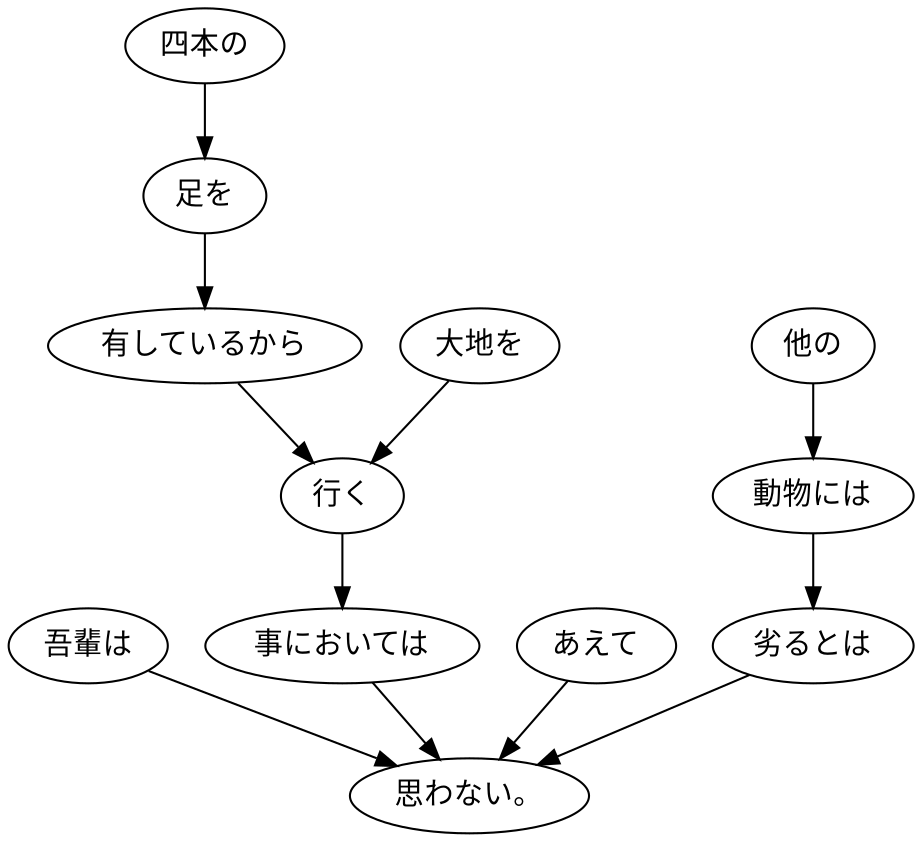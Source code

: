 digraph graph4029 {
	node0 [label="吾輩は"];
	node1 [label="四本の"];
	node2 [label="足を"];
	node3 [label="有しているから"];
	node4 [label="大地を"];
	node5 [label="行く"];
	node6 [label="事においては"];
	node7 [label="あえて"];
	node8 [label="他の"];
	node9 [label="動物には"];
	node10 [label="劣るとは"];
	node11 [label="思わない。"];
	node0 -> node11;
	node1 -> node2;
	node2 -> node3;
	node3 -> node5;
	node4 -> node5;
	node5 -> node6;
	node6 -> node11;
	node7 -> node11;
	node8 -> node9;
	node9 -> node10;
	node10 -> node11;
}
